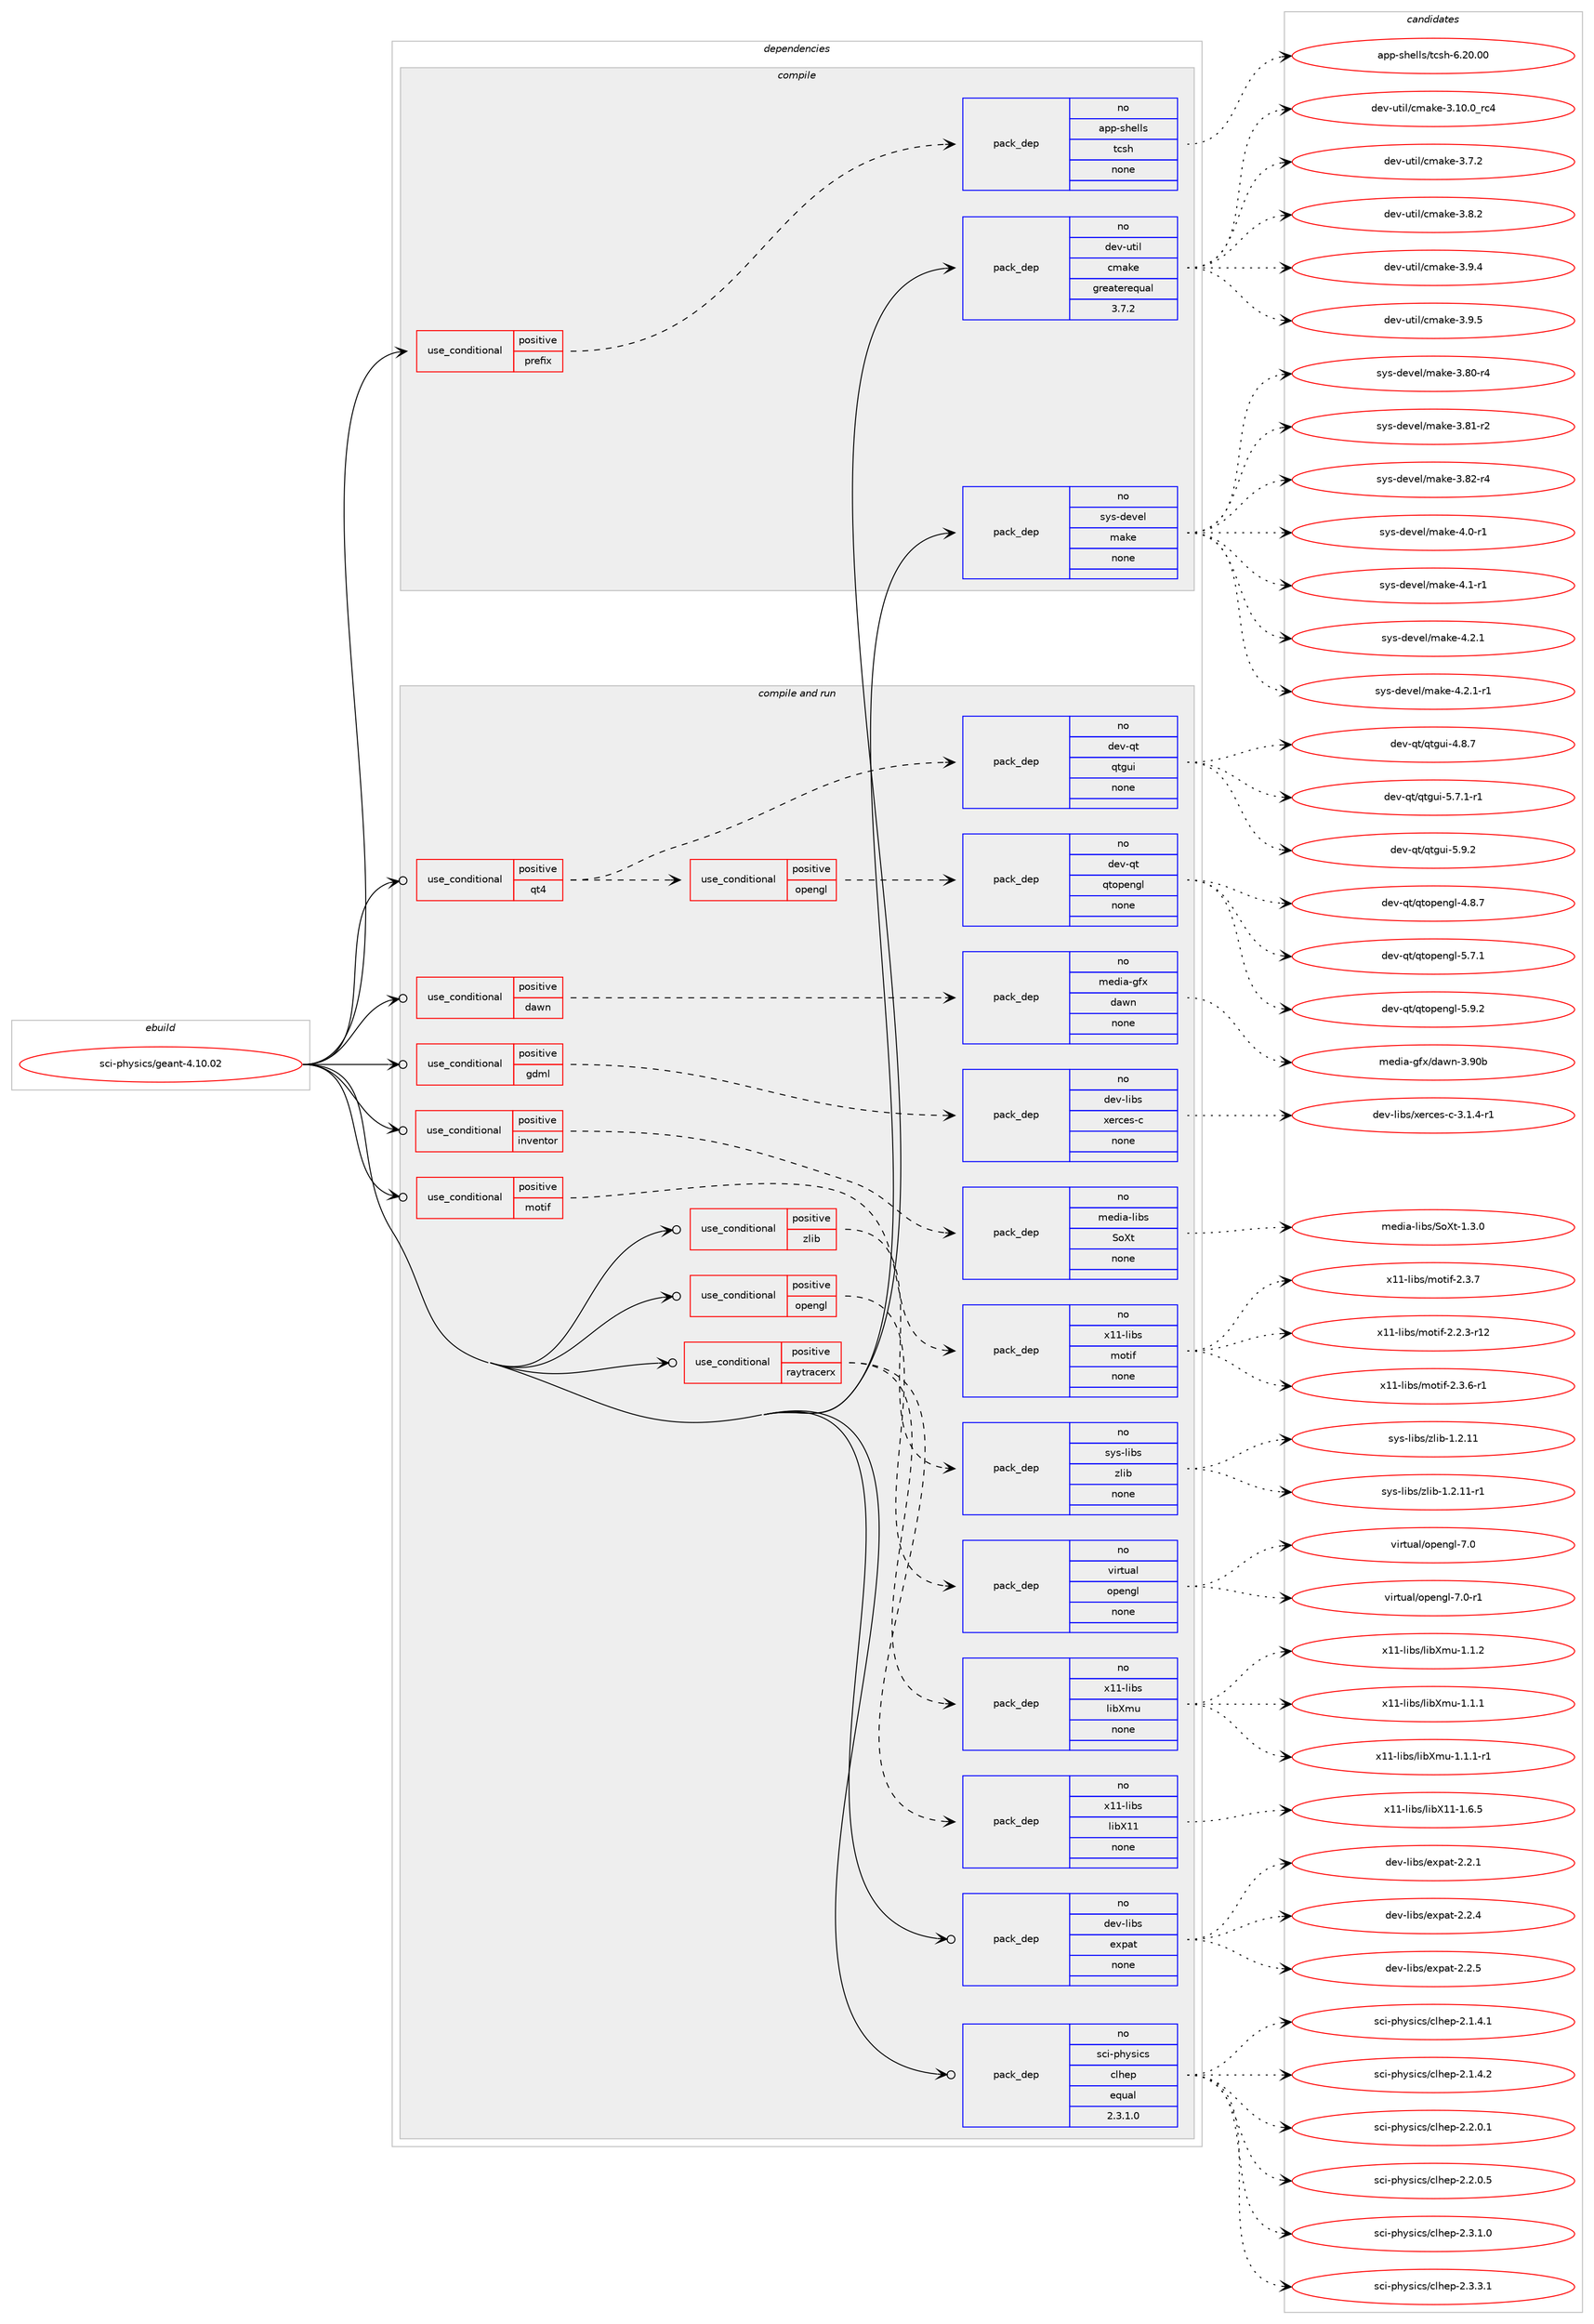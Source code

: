 digraph prolog {

# *************
# Graph options
# *************

newrank=true;
concentrate=true;
compound=true;
graph [rankdir=LR,fontname=Helvetica,fontsize=10,ranksep=1.5];#, ranksep=2.5, nodesep=0.2];
edge  [arrowhead=vee];
node  [fontname=Helvetica,fontsize=10];

# **********
# The ebuild
# **********

subgraph cluster_leftcol {
color=gray;
rank=same;
label=<<i>ebuild</i>>;
id [label="sci-physics/geant-4.10.02", color=red, width=4, href="../sci-physics/geant-4.10.02.svg"];
}

# ****************
# The dependencies
# ****************

subgraph cluster_midcol {
color=gray;
label=<<i>dependencies</i>>;
subgraph cluster_compile {
fillcolor="#eeeeee";
style=filled;
label=<<i>compile</i>>;
subgraph cond111873 {
dependency457652 [label=<<TABLE BORDER="0" CELLBORDER="1" CELLSPACING="0" CELLPADDING="4"><TR><TD ROWSPAN="3" CELLPADDING="10">use_conditional</TD></TR><TR><TD>positive</TD></TR><TR><TD>prefix</TD></TR></TABLE>>, shape=none, color=red];
subgraph pack337767 {
dependency457653 [label=<<TABLE BORDER="0" CELLBORDER="1" CELLSPACING="0" CELLPADDING="4" WIDTH="220"><TR><TD ROWSPAN="6" CELLPADDING="30">pack_dep</TD></TR><TR><TD WIDTH="110">no</TD></TR><TR><TD>app-shells</TD></TR><TR><TD>tcsh</TD></TR><TR><TD>none</TD></TR><TR><TD></TD></TR></TABLE>>, shape=none, color=blue];
}
dependency457652:e -> dependency457653:w [weight=20,style="dashed",arrowhead="vee"];
}
id:e -> dependency457652:w [weight=20,style="solid",arrowhead="vee"];
subgraph pack337768 {
dependency457654 [label=<<TABLE BORDER="0" CELLBORDER="1" CELLSPACING="0" CELLPADDING="4" WIDTH="220"><TR><TD ROWSPAN="6" CELLPADDING="30">pack_dep</TD></TR><TR><TD WIDTH="110">no</TD></TR><TR><TD>dev-util</TD></TR><TR><TD>cmake</TD></TR><TR><TD>greaterequal</TD></TR><TR><TD>3.7.2</TD></TR></TABLE>>, shape=none, color=blue];
}
id:e -> dependency457654:w [weight=20,style="solid",arrowhead="vee"];
subgraph pack337769 {
dependency457655 [label=<<TABLE BORDER="0" CELLBORDER="1" CELLSPACING="0" CELLPADDING="4" WIDTH="220"><TR><TD ROWSPAN="6" CELLPADDING="30">pack_dep</TD></TR><TR><TD WIDTH="110">no</TD></TR><TR><TD>sys-devel</TD></TR><TR><TD>make</TD></TR><TR><TD>none</TD></TR><TR><TD></TD></TR></TABLE>>, shape=none, color=blue];
}
id:e -> dependency457655:w [weight=20,style="solid",arrowhead="vee"];
}
subgraph cluster_compileandrun {
fillcolor="#eeeeee";
style=filled;
label=<<i>compile and run</i>>;
subgraph cond111874 {
dependency457656 [label=<<TABLE BORDER="0" CELLBORDER="1" CELLSPACING="0" CELLPADDING="4"><TR><TD ROWSPAN="3" CELLPADDING="10">use_conditional</TD></TR><TR><TD>positive</TD></TR><TR><TD>dawn</TD></TR></TABLE>>, shape=none, color=red];
subgraph pack337770 {
dependency457657 [label=<<TABLE BORDER="0" CELLBORDER="1" CELLSPACING="0" CELLPADDING="4" WIDTH="220"><TR><TD ROWSPAN="6" CELLPADDING="30">pack_dep</TD></TR><TR><TD WIDTH="110">no</TD></TR><TR><TD>media-gfx</TD></TR><TR><TD>dawn</TD></TR><TR><TD>none</TD></TR><TR><TD></TD></TR></TABLE>>, shape=none, color=blue];
}
dependency457656:e -> dependency457657:w [weight=20,style="dashed",arrowhead="vee"];
}
id:e -> dependency457656:w [weight=20,style="solid",arrowhead="odotvee"];
subgraph cond111875 {
dependency457658 [label=<<TABLE BORDER="0" CELLBORDER="1" CELLSPACING="0" CELLPADDING="4"><TR><TD ROWSPAN="3" CELLPADDING="10">use_conditional</TD></TR><TR><TD>positive</TD></TR><TR><TD>gdml</TD></TR></TABLE>>, shape=none, color=red];
subgraph pack337771 {
dependency457659 [label=<<TABLE BORDER="0" CELLBORDER="1" CELLSPACING="0" CELLPADDING="4" WIDTH="220"><TR><TD ROWSPAN="6" CELLPADDING="30">pack_dep</TD></TR><TR><TD WIDTH="110">no</TD></TR><TR><TD>dev-libs</TD></TR><TR><TD>xerces-c</TD></TR><TR><TD>none</TD></TR><TR><TD></TD></TR></TABLE>>, shape=none, color=blue];
}
dependency457658:e -> dependency457659:w [weight=20,style="dashed",arrowhead="vee"];
}
id:e -> dependency457658:w [weight=20,style="solid",arrowhead="odotvee"];
subgraph cond111876 {
dependency457660 [label=<<TABLE BORDER="0" CELLBORDER="1" CELLSPACING="0" CELLPADDING="4"><TR><TD ROWSPAN="3" CELLPADDING="10">use_conditional</TD></TR><TR><TD>positive</TD></TR><TR><TD>inventor</TD></TR></TABLE>>, shape=none, color=red];
subgraph pack337772 {
dependency457661 [label=<<TABLE BORDER="0" CELLBORDER="1" CELLSPACING="0" CELLPADDING="4" WIDTH="220"><TR><TD ROWSPAN="6" CELLPADDING="30">pack_dep</TD></TR><TR><TD WIDTH="110">no</TD></TR><TR><TD>media-libs</TD></TR><TR><TD>SoXt</TD></TR><TR><TD>none</TD></TR><TR><TD></TD></TR></TABLE>>, shape=none, color=blue];
}
dependency457660:e -> dependency457661:w [weight=20,style="dashed",arrowhead="vee"];
}
id:e -> dependency457660:w [weight=20,style="solid",arrowhead="odotvee"];
subgraph cond111877 {
dependency457662 [label=<<TABLE BORDER="0" CELLBORDER="1" CELLSPACING="0" CELLPADDING="4"><TR><TD ROWSPAN="3" CELLPADDING="10">use_conditional</TD></TR><TR><TD>positive</TD></TR><TR><TD>motif</TD></TR></TABLE>>, shape=none, color=red];
subgraph pack337773 {
dependency457663 [label=<<TABLE BORDER="0" CELLBORDER="1" CELLSPACING="0" CELLPADDING="4" WIDTH="220"><TR><TD ROWSPAN="6" CELLPADDING="30">pack_dep</TD></TR><TR><TD WIDTH="110">no</TD></TR><TR><TD>x11-libs</TD></TR><TR><TD>motif</TD></TR><TR><TD>none</TD></TR><TR><TD></TD></TR></TABLE>>, shape=none, color=blue];
}
dependency457662:e -> dependency457663:w [weight=20,style="dashed",arrowhead="vee"];
}
id:e -> dependency457662:w [weight=20,style="solid",arrowhead="odotvee"];
subgraph cond111878 {
dependency457664 [label=<<TABLE BORDER="0" CELLBORDER="1" CELLSPACING="0" CELLPADDING="4"><TR><TD ROWSPAN="3" CELLPADDING="10">use_conditional</TD></TR><TR><TD>positive</TD></TR><TR><TD>opengl</TD></TR></TABLE>>, shape=none, color=red];
subgraph pack337774 {
dependency457665 [label=<<TABLE BORDER="0" CELLBORDER="1" CELLSPACING="0" CELLPADDING="4" WIDTH="220"><TR><TD ROWSPAN="6" CELLPADDING="30">pack_dep</TD></TR><TR><TD WIDTH="110">no</TD></TR><TR><TD>virtual</TD></TR><TR><TD>opengl</TD></TR><TR><TD>none</TD></TR><TR><TD></TD></TR></TABLE>>, shape=none, color=blue];
}
dependency457664:e -> dependency457665:w [weight=20,style="dashed",arrowhead="vee"];
}
id:e -> dependency457664:w [weight=20,style="solid",arrowhead="odotvee"];
subgraph cond111879 {
dependency457666 [label=<<TABLE BORDER="0" CELLBORDER="1" CELLSPACING="0" CELLPADDING="4"><TR><TD ROWSPAN="3" CELLPADDING="10">use_conditional</TD></TR><TR><TD>positive</TD></TR><TR><TD>qt4</TD></TR></TABLE>>, shape=none, color=red];
subgraph pack337775 {
dependency457667 [label=<<TABLE BORDER="0" CELLBORDER="1" CELLSPACING="0" CELLPADDING="4" WIDTH="220"><TR><TD ROWSPAN="6" CELLPADDING="30">pack_dep</TD></TR><TR><TD WIDTH="110">no</TD></TR><TR><TD>dev-qt</TD></TR><TR><TD>qtgui</TD></TR><TR><TD>none</TD></TR><TR><TD></TD></TR></TABLE>>, shape=none, color=blue];
}
dependency457666:e -> dependency457667:w [weight=20,style="dashed",arrowhead="vee"];
subgraph cond111880 {
dependency457668 [label=<<TABLE BORDER="0" CELLBORDER="1" CELLSPACING="0" CELLPADDING="4"><TR><TD ROWSPAN="3" CELLPADDING="10">use_conditional</TD></TR><TR><TD>positive</TD></TR><TR><TD>opengl</TD></TR></TABLE>>, shape=none, color=red];
subgraph pack337776 {
dependency457669 [label=<<TABLE BORDER="0" CELLBORDER="1" CELLSPACING="0" CELLPADDING="4" WIDTH="220"><TR><TD ROWSPAN="6" CELLPADDING="30">pack_dep</TD></TR><TR><TD WIDTH="110">no</TD></TR><TR><TD>dev-qt</TD></TR><TR><TD>qtopengl</TD></TR><TR><TD>none</TD></TR><TR><TD></TD></TR></TABLE>>, shape=none, color=blue];
}
dependency457668:e -> dependency457669:w [weight=20,style="dashed",arrowhead="vee"];
}
dependency457666:e -> dependency457668:w [weight=20,style="dashed",arrowhead="vee"];
}
id:e -> dependency457666:w [weight=20,style="solid",arrowhead="odotvee"];
subgraph cond111881 {
dependency457670 [label=<<TABLE BORDER="0" CELLBORDER="1" CELLSPACING="0" CELLPADDING="4"><TR><TD ROWSPAN="3" CELLPADDING="10">use_conditional</TD></TR><TR><TD>positive</TD></TR><TR><TD>raytracerx</TD></TR></TABLE>>, shape=none, color=red];
subgraph pack337777 {
dependency457671 [label=<<TABLE BORDER="0" CELLBORDER="1" CELLSPACING="0" CELLPADDING="4" WIDTH="220"><TR><TD ROWSPAN="6" CELLPADDING="30">pack_dep</TD></TR><TR><TD WIDTH="110">no</TD></TR><TR><TD>x11-libs</TD></TR><TR><TD>libX11</TD></TR><TR><TD>none</TD></TR><TR><TD></TD></TR></TABLE>>, shape=none, color=blue];
}
dependency457670:e -> dependency457671:w [weight=20,style="dashed",arrowhead="vee"];
subgraph pack337778 {
dependency457672 [label=<<TABLE BORDER="0" CELLBORDER="1" CELLSPACING="0" CELLPADDING="4" WIDTH="220"><TR><TD ROWSPAN="6" CELLPADDING="30">pack_dep</TD></TR><TR><TD WIDTH="110">no</TD></TR><TR><TD>x11-libs</TD></TR><TR><TD>libXmu</TD></TR><TR><TD>none</TD></TR><TR><TD></TD></TR></TABLE>>, shape=none, color=blue];
}
dependency457670:e -> dependency457672:w [weight=20,style="dashed",arrowhead="vee"];
}
id:e -> dependency457670:w [weight=20,style="solid",arrowhead="odotvee"];
subgraph cond111882 {
dependency457673 [label=<<TABLE BORDER="0" CELLBORDER="1" CELLSPACING="0" CELLPADDING="4"><TR><TD ROWSPAN="3" CELLPADDING="10">use_conditional</TD></TR><TR><TD>positive</TD></TR><TR><TD>zlib</TD></TR></TABLE>>, shape=none, color=red];
subgraph pack337779 {
dependency457674 [label=<<TABLE BORDER="0" CELLBORDER="1" CELLSPACING="0" CELLPADDING="4" WIDTH="220"><TR><TD ROWSPAN="6" CELLPADDING="30">pack_dep</TD></TR><TR><TD WIDTH="110">no</TD></TR><TR><TD>sys-libs</TD></TR><TR><TD>zlib</TD></TR><TR><TD>none</TD></TR><TR><TD></TD></TR></TABLE>>, shape=none, color=blue];
}
dependency457673:e -> dependency457674:w [weight=20,style="dashed",arrowhead="vee"];
}
id:e -> dependency457673:w [weight=20,style="solid",arrowhead="odotvee"];
subgraph pack337780 {
dependency457675 [label=<<TABLE BORDER="0" CELLBORDER="1" CELLSPACING="0" CELLPADDING="4" WIDTH="220"><TR><TD ROWSPAN="6" CELLPADDING="30">pack_dep</TD></TR><TR><TD WIDTH="110">no</TD></TR><TR><TD>dev-libs</TD></TR><TR><TD>expat</TD></TR><TR><TD>none</TD></TR><TR><TD></TD></TR></TABLE>>, shape=none, color=blue];
}
id:e -> dependency457675:w [weight=20,style="solid",arrowhead="odotvee"];
subgraph pack337781 {
dependency457676 [label=<<TABLE BORDER="0" CELLBORDER="1" CELLSPACING="0" CELLPADDING="4" WIDTH="220"><TR><TD ROWSPAN="6" CELLPADDING="30">pack_dep</TD></TR><TR><TD WIDTH="110">no</TD></TR><TR><TD>sci-physics</TD></TR><TR><TD>clhep</TD></TR><TR><TD>equal</TD></TR><TR><TD>2.3.1.0</TD></TR></TABLE>>, shape=none, color=blue];
}
id:e -> dependency457676:w [weight=20,style="solid",arrowhead="odotvee"];
}
subgraph cluster_run {
fillcolor="#eeeeee";
style=filled;
label=<<i>run</i>>;
}
}

# **************
# The candidates
# **************

subgraph cluster_choices {
rank=same;
color=gray;
label=<<i>candidates</i>>;

subgraph choice337767 {
color=black;
nodesep=1;
choice971121124511510410110810811547116991151044554465048464848 [label="app-shells/tcsh-6.20.00", color=red, width=4,href="../app-shells/tcsh-6.20.00.svg"];
dependency457653:e -> choice971121124511510410110810811547116991151044554465048464848:w [style=dotted,weight="100"];
}
subgraph choice337768 {
color=black;
nodesep=1;
choice1001011184511711610510847991099710710145514649484648951149952 [label="dev-util/cmake-3.10.0_rc4", color=red, width=4,href="../dev-util/cmake-3.10.0_rc4.svg"];
choice10010111845117116105108479910997107101455146554650 [label="dev-util/cmake-3.7.2", color=red, width=4,href="../dev-util/cmake-3.7.2.svg"];
choice10010111845117116105108479910997107101455146564650 [label="dev-util/cmake-3.8.2", color=red, width=4,href="../dev-util/cmake-3.8.2.svg"];
choice10010111845117116105108479910997107101455146574652 [label="dev-util/cmake-3.9.4", color=red, width=4,href="../dev-util/cmake-3.9.4.svg"];
choice10010111845117116105108479910997107101455146574653 [label="dev-util/cmake-3.9.5", color=red, width=4,href="../dev-util/cmake-3.9.5.svg"];
dependency457654:e -> choice1001011184511711610510847991099710710145514649484648951149952:w [style=dotted,weight="100"];
dependency457654:e -> choice10010111845117116105108479910997107101455146554650:w [style=dotted,weight="100"];
dependency457654:e -> choice10010111845117116105108479910997107101455146564650:w [style=dotted,weight="100"];
dependency457654:e -> choice10010111845117116105108479910997107101455146574652:w [style=dotted,weight="100"];
dependency457654:e -> choice10010111845117116105108479910997107101455146574653:w [style=dotted,weight="100"];
}
subgraph choice337769 {
color=black;
nodesep=1;
choice11512111545100101118101108471099710710145514656484511452 [label="sys-devel/make-3.80-r4", color=red, width=4,href="../sys-devel/make-3.80-r4.svg"];
choice11512111545100101118101108471099710710145514656494511450 [label="sys-devel/make-3.81-r2", color=red, width=4,href="../sys-devel/make-3.81-r2.svg"];
choice11512111545100101118101108471099710710145514656504511452 [label="sys-devel/make-3.82-r4", color=red, width=4,href="../sys-devel/make-3.82-r4.svg"];
choice115121115451001011181011084710997107101455246484511449 [label="sys-devel/make-4.0-r1", color=red, width=4,href="../sys-devel/make-4.0-r1.svg"];
choice115121115451001011181011084710997107101455246494511449 [label="sys-devel/make-4.1-r1", color=red, width=4,href="../sys-devel/make-4.1-r1.svg"];
choice115121115451001011181011084710997107101455246504649 [label="sys-devel/make-4.2.1", color=red, width=4,href="../sys-devel/make-4.2.1.svg"];
choice1151211154510010111810110847109971071014552465046494511449 [label="sys-devel/make-4.2.1-r1", color=red, width=4,href="../sys-devel/make-4.2.1-r1.svg"];
dependency457655:e -> choice11512111545100101118101108471099710710145514656484511452:w [style=dotted,weight="100"];
dependency457655:e -> choice11512111545100101118101108471099710710145514656494511450:w [style=dotted,weight="100"];
dependency457655:e -> choice11512111545100101118101108471099710710145514656504511452:w [style=dotted,weight="100"];
dependency457655:e -> choice115121115451001011181011084710997107101455246484511449:w [style=dotted,weight="100"];
dependency457655:e -> choice115121115451001011181011084710997107101455246494511449:w [style=dotted,weight="100"];
dependency457655:e -> choice115121115451001011181011084710997107101455246504649:w [style=dotted,weight="100"];
dependency457655:e -> choice1151211154510010111810110847109971071014552465046494511449:w [style=dotted,weight="100"];
}
subgraph choice337770 {
color=black;
nodesep=1;
choice10910110010597451031021204710097119110455146574898 [label="media-gfx/dawn-3.90b", color=red, width=4,href="../media-gfx/dawn-3.90b.svg"];
dependency457657:e -> choice10910110010597451031021204710097119110455146574898:w [style=dotted,weight="100"];
}
subgraph choice337771 {
color=black;
nodesep=1;
choice1001011184510810598115471201011149910111545994551464946524511449 [label="dev-libs/xerces-c-3.1.4-r1", color=red, width=4,href="../dev-libs/xerces-c-3.1.4-r1.svg"];
dependency457659:e -> choice1001011184510810598115471201011149910111545994551464946524511449:w [style=dotted,weight="100"];
}
subgraph choice337772 {
color=black;
nodesep=1;
choice109101100105974510810598115478311188116454946514648 [label="media-libs/SoXt-1.3.0", color=red, width=4,href="../media-libs/SoXt-1.3.0.svg"];
dependency457661:e -> choice109101100105974510810598115478311188116454946514648:w [style=dotted,weight="100"];
}
subgraph choice337773 {
color=black;
nodesep=1;
choice1204949451081059811547109111116105102455046504651451144950 [label="x11-libs/motif-2.2.3-r12", color=red, width=4,href="../x11-libs/motif-2.2.3-r12.svg"];
choice12049494510810598115471091111161051024550465146544511449 [label="x11-libs/motif-2.3.6-r1", color=red, width=4,href="../x11-libs/motif-2.3.6-r1.svg"];
choice1204949451081059811547109111116105102455046514655 [label="x11-libs/motif-2.3.7", color=red, width=4,href="../x11-libs/motif-2.3.7.svg"];
dependency457663:e -> choice1204949451081059811547109111116105102455046504651451144950:w [style=dotted,weight="100"];
dependency457663:e -> choice12049494510810598115471091111161051024550465146544511449:w [style=dotted,weight="100"];
dependency457663:e -> choice1204949451081059811547109111116105102455046514655:w [style=dotted,weight="100"];
}
subgraph choice337774 {
color=black;
nodesep=1;
choice118105114116117971084711111210111010310845554648 [label="virtual/opengl-7.0", color=red, width=4,href="../virtual/opengl-7.0.svg"];
choice1181051141161179710847111112101110103108455546484511449 [label="virtual/opengl-7.0-r1", color=red, width=4,href="../virtual/opengl-7.0-r1.svg"];
dependency457665:e -> choice118105114116117971084711111210111010310845554648:w [style=dotted,weight="100"];
dependency457665:e -> choice1181051141161179710847111112101110103108455546484511449:w [style=dotted,weight="100"];
}
subgraph choice337775 {
color=black;
nodesep=1;
choice1001011184511311647113116103117105455246564655 [label="dev-qt/qtgui-4.8.7", color=red, width=4,href="../dev-qt/qtgui-4.8.7.svg"];
choice10010111845113116471131161031171054553465546494511449 [label="dev-qt/qtgui-5.7.1-r1", color=red, width=4,href="../dev-qt/qtgui-5.7.1-r1.svg"];
choice1001011184511311647113116103117105455346574650 [label="dev-qt/qtgui-5.9.2", color=red, width=4,href="../dev-qt/qtgui-5.9.2.svg"];
dependency457667:e -> choice1001011184511311647113116103117105455246564655:w [style=dotted,weight="100"];
dependency457667:e -> choice10010111845113116471131161031171054553465546494511449:w [style=dotted,weight="100"];
dependency457667:e -> choice1001011184511311647113116103117105455346574650:w [style=dotted,weight="100"];
}
subgraph choice337776 {
color=black;
nodesep=1;
choice1001011184511311647113116111112101110103108455246564655 [label="dev-qt/qtopengl-4.8.7", color=red, width=4,href="../dev-qt/qtopengl-4.8.7.svg"];
choice1001011184511311647113116111112101110103108455346554649 [label="dev-qt/qtopengl-5.7.1", color=red, width=4,href="../dev-qt/qtopengl-5.7.1.svg"];
choice1001011184511311647113116111112101110103108455346574650 [label="dev-qt/qtopengl-5.9.2", color=red, width=4,href="../dev-qt/qtopengl-5.9.2.svg"];
dependency457669:e -> choice1001011184511311647113116111112101110103108455246564655:w [style=dotted,weight="100"];
dependency457669:e -> choice1001011184511311647113116111112101110103108455346554649:w [style=dotted,weight="100"];
dependency457669:e -> choice1001011184511311647113116111112101110103108455346574650:w [style=dotted,weight="100"];
}
subgraph choice337777 {
color=black;
nodesep=1;
choice120494945108105981154710810598884949454946544653 [label="x11-libs/libX11-1.6.5", color=red, width=4,href="../x11-libs/libX11-1.6.5.svg"];
dependency457671:e -> choice120494945108105981154710810598884949454946544653:w [style=dotted,weight="100"];
}
subgraph choice337778 {
color=black;
nodesep=1;
choice12049494510810598115471081059888109117454946494649 [label="x11-libs/libXmu-1.1.1", color=red, width=4,href="../x11-libs/libXmu-1.1.1.svg"];
choice120494945108105981154710810598881091174549464946494511449 [label="x11-libs/libXmu-1.1.1-r1", color=red, width=4,href="../x11-libs/libXmu-1.1.1-r1.svg"];
choice12049494510810598115471081059888109117454946494650 [label="x11-libs/libXmu-1.1.2", color=red, width=4,href="../x11-libs/libXmu-1.1.2.svg"];
dependency457672:e -> choice12049494510810598115471081059888109117454946494649:w [style=dotted,weight="100"];
dependency457672:e -> choice120494945108105981154710810598881091174549464946494511449:w [style=dotted,weight="100"];
dependency457672:e -> choice12049494510810598115471081059888109117454946494650:w [style=dotted,weight="100"];
}
subgraph choice337779 {
color=black;
nodesep=1;
choice1151211154510810598115471221081059845494650464949 [label="sys-libs/zlib-1.2.11", color=red, width=4,href="../sys-libs/zlib-1.2.11.svg"];
choice11512111545108105981154712210810598454946504649494511449 [label="sys-libs/zlib-1.2.11-r1", color=red, width=4,href="../sys-libs/zlib-1.2.11-r1.svg"];
dependency457674:e -> choice1151211154510810598115471221081059845494650464949:w [style=dotted,weight="100"];
dependency457674:e -> choice11512111545108105981154712210810598454946504649494511449:w [style=dotted,weight="100"];
}
subgraph choice337780 {
color=black;
nodesep=1;
choice10010111845108105981154710112011297116455046504649 [label="dev-libs/expat-2.2.1", color=red, width=4,href="../dev-libs/expat-2.2.1.svg"];
choice10010111845108105981154710112011297116455046504652 [label="dev-libs/expat-2.2.4", color=red, width=4,href="../dev-libs/expat-2.2.4.svg"];
choice10010111845108105981154710112011297116455046504653 [label="dev-libs/expat-2.2.5", color=red, width=4,href="../dev-libs/expat-2.2.5.svg"];
dependency457675:e -> choice10010111845108105981154710112011297116455046504649:w [style=dotted,weight="100"];
dependency457675:e -> choice10010111845108105981154710112011297116455046504652:w [style=dotted,weight="100"];
dependency457675:e -> choice10010111845108105981154710112011297116455046504653:w [style=dotted,weight="100"];
}
subgraph choice337781 {
color=black;
nodesep=1;
choice11599105451121041211151059911547991081041011124550464946524649 [label="sci-physics/clhep-2.1.4.1", color=red, width=4,href="../sci-physics/clhep-2.1.4.1.svg"];
choice11599105451121041211151059911547991081041011124550464946524650 [label="sci-physics/clhep-2.1.4.2", color=red, width=4,href="../sci-physics/clhep-2.1.4.2.svg"];
choice11599105451121041211151059911547991081041011124550465046484649 [label="sci-physics/clhep-2.2.0.1", color=red, width=4,href="../sci-physics/clhep-2.2.0.1.svg"];
choice11599105451121041211151059911547991081041011124550465046484653 [label="sci-physics/clhep-2.2.0.5", color=red, width=4,href="../sci-physics/clhep-2.2.0.5.svg"];
choice11599105451121041211151059911547991081041011124550465146494648 [label="sci-physics/clhep-2.3.1.0", color=red, width=4,href="../sci-physics/clhep-2.3.1.0.svg"];
choice11599105451121041211151059911547991081041011124550465146514649 [label="sci-physics/clhep-2.3.3.1", color=red, width=4,href="../sci-physics/clhep-2.3.3.1.svg"];
dependency457676:e -> choice11599105451121041211151059911547991081041011124550464946524649:w [style=dotted,weight="100"];
dependency457676:e -> choice11599105451121041211151059911547991081041011124550464946524650:w [style=dotted,weight="100"];
dependency457676:e -> choice11599105451121041211151059911547991081041011124550465046484649:w [style=dotted,weight="100"];
dependency457676:e -> choice11599105451121041211151059911547991081041011124550465046484653:w [style=dotted,weight="100"];
dependency457676:e -> choice11599105451121041211151059911547991081041011124550465146494648:w [style=dotted,weight="100"];
dependency457676:e -> choice11599105451121041211151059911547991081041011124550465146514649:w [style=dotted,weight="100"];
}
}

}

